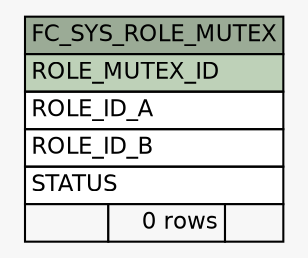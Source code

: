 // dot 2.26.0 on Linux 2.6.32-504.8.1.el6.x86_64
// SchemaSpy rev 590
digraph "FC_SYS_ROLE_MUTEX" {
  graph [
    rankdir="RL"
    bgcolor="#f7f7f7"
    nodesep="0.18"
    ranksep="0.46"
    fontname="Helvetica"
    fontsize="11"
  ];
  node [
    fontname="Helvetica"
    fontsize="11"
    shape="plaintext"
  ];
  edge [
    arrowsize="0.8"
  ];
  "FC_SYS_ROLE_MUTEX" [
    label=<
    <TABLE BORDER="0" CELLBORDER="1" CELLSPACING="0" BGCOLOR="#ffffff">
      <TR><TD COLSPAN="3" BGCOLOR="#9bab96" ALIGN="CENTER">FC_SYS_ROLE_MUTEX</TD></TR>
      <TR><TD PORT="ROLE_MUTEX_ID" COLSPAN="3" BGCOLOR="#bed1b8" ALIGN="LEFT">ROLE_MUTEX_ID</TD></TR>
      <TR><TD PORT="ROLE_ID_A" COLSPAN="3" ALIGN="LEFT">ROLE_ID_A</TD></TR>
      <TR><TD PORT="ROLE_ID_B" COLSPAN="3" ALIGN="LEFT">ROLE_ID_B</TD></TR>
      <TR><TD PORT="STATUS" COLSPAN="3" ALIGN="LEFT">STATUS</TD></TR>
      <TR><TD ALIGN="LEFT" BGCOLOR="#f7f7f7">  </TD><TD ALIGN="RIGHT" BGCOLOR="#f7f7f7">0 rows</TD><TD ALIGN="RIGHT" BGCOLOR="#f7f7f7">  </TD></TR>
    </TABLE>>
    URL="tables/FC_SYS_ROLE_MUTEX.html"
    tooltip="FC_SYS_ROLE_MUTEX"
  ];
}
